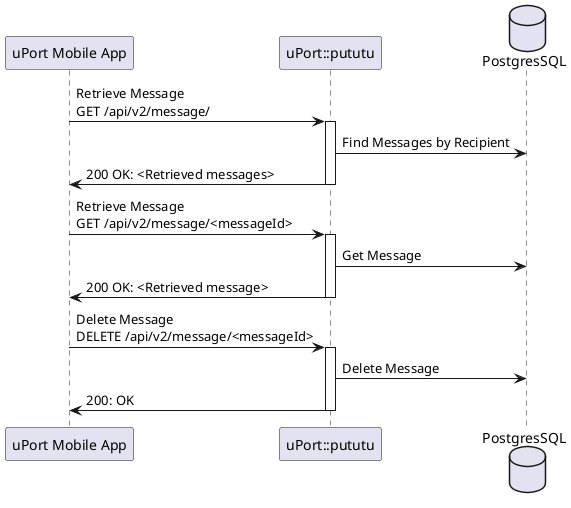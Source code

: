 @startuml
participant "uPort Mobile App" as uPort
participant "uPort::pututu" as pututu
database "PostgresSQL" as db

uPort -> pututu: Retrieve Message\nGET /api/v2/message/
activate pututu
pututu -> db: Find Messages by Recipient
pututu -> uPort: 200 OK: <Retrieved messages>
deactivate pututu


uPort -> pututu: Retrieve Message\nGET /api/v2/message/<messageId>
activate pututu
pututu -> db: Get Message
pututu -> uPort: 200 OK: <Retrieved message>
deactivate pututu


uPort -> pututu: Delete Message\nDELETE /api/v2/message/<messageId>
activate pututu
pututu -> db: Delete Message
pututu -> uPort: 200: OK
deactivate pututu

@enduml
